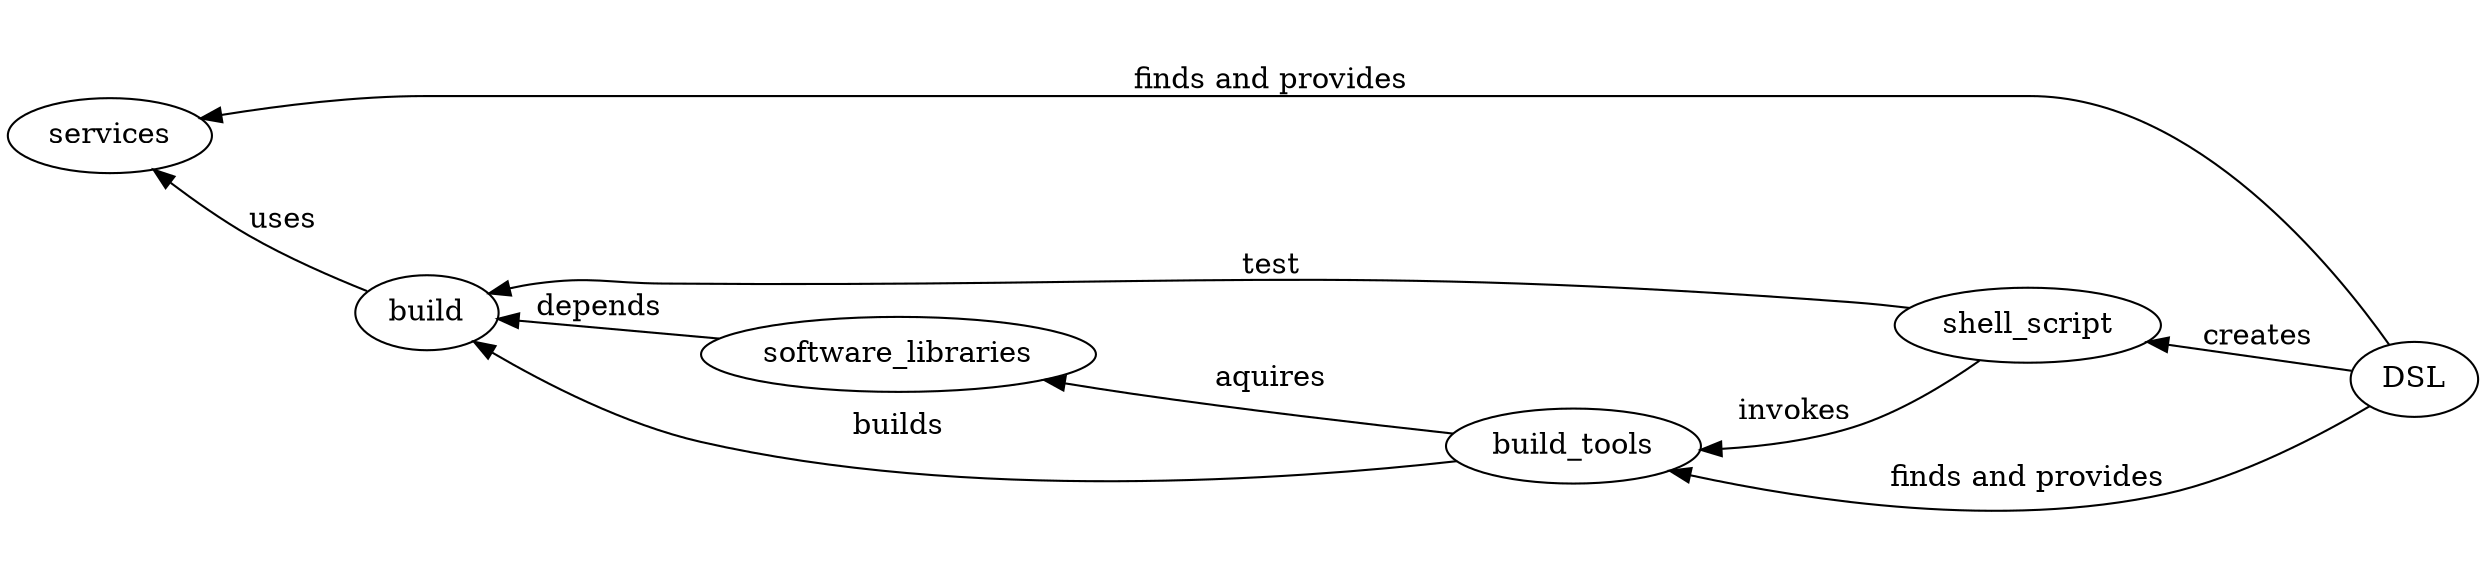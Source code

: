 digraph cidomain {
    
    rankdir=RL;
    newrank=true;

    { rankdir=TB; DSL shell_script; } -> 
    { rankdir=TB services build_tools software_libraries } [style=invis];
    DSL -> shell_script [label="creates"];
    shell_script -> build_tools [label="invokes"];
    build_tools -> software_libraries [label="aquires"]; 
    software_libraries -> build [label="depends"];
    build_tools -> build [label="builds"];
    shell_script -> build [label="test"];
    DSL -> services [label="finds and provides"];
    DSL -> build_tools [label="finds and provides"];
    build -> services [label="uses"];
}

